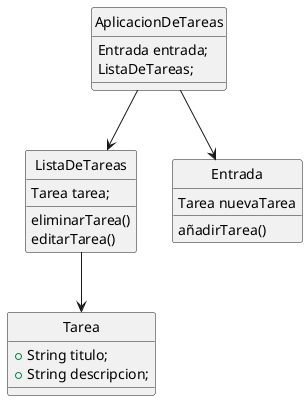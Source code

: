 @startuml
hide circle
class ListaDeTareas{
 Tarea tarea;
 eliminarTarea()
 editarTarea()
}

class Entrada{
Tarea nuevaTarea
añadirTarea()
}

class AplicacionDeTareas{
Entrada entrada;
ListaDeTareas;
}

class Tarea{
 + String titulo;
 + String descripcion;
}

AplicacionDeTareas --> Entrada
AplicacionDeTareas --> ListaDeTareas
ListaDeTareas-->Tarea

@enduml